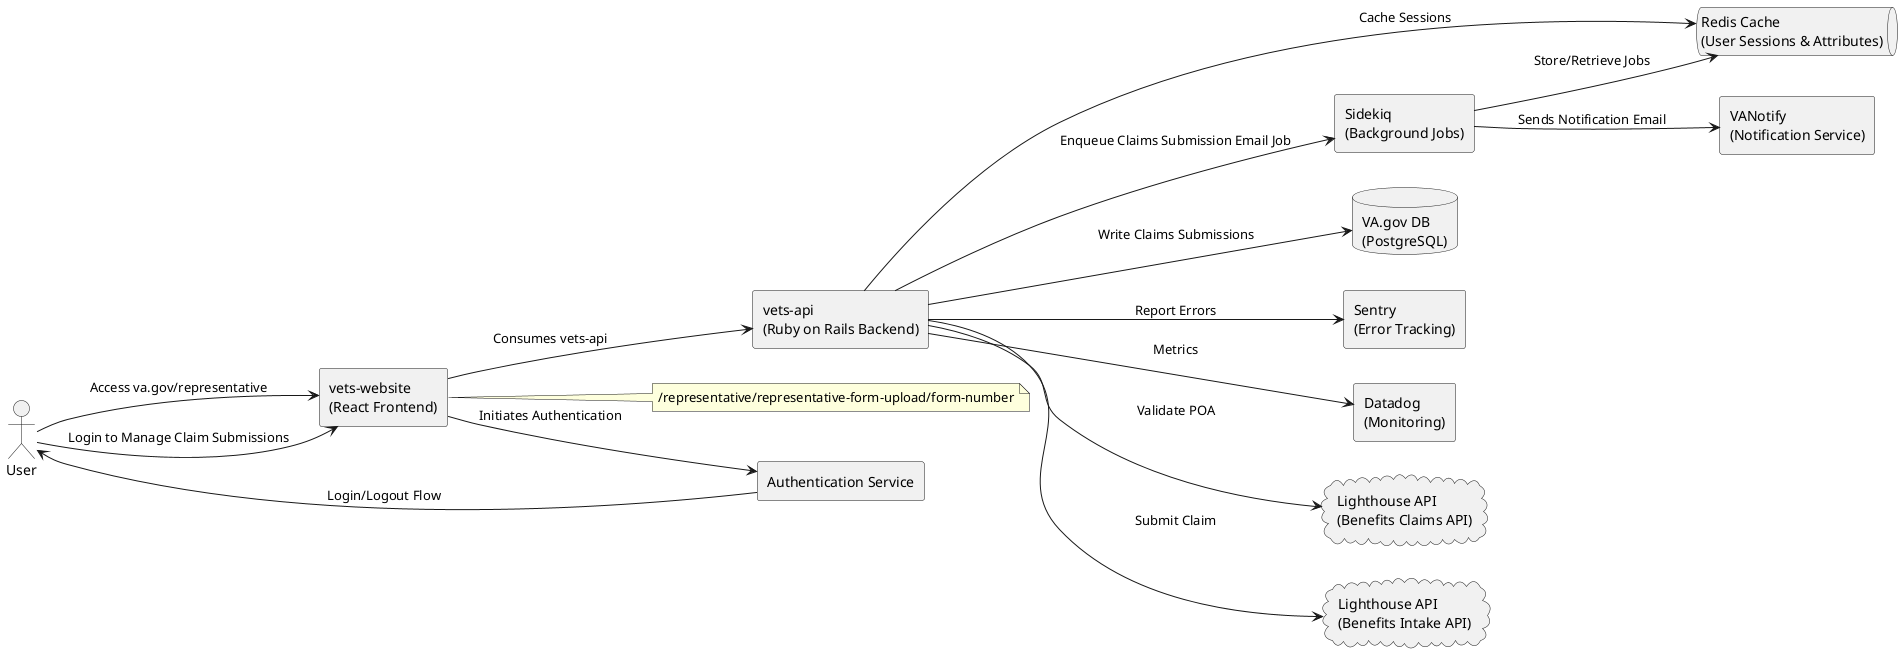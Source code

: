 @startuml
allowmixing
left to right direction

actor User

rectangle "vets-website\n(React Frontend)" as VetsWebsite
rectangle "Authentication Service" as AuthService
rectangle "vets-api\n(Ruby on Rails Backend)" as VetsApi
rectangle "Sidekiq\n(Background Jobs)" as Sidekiq
queue "Redis Cache\n(User Sessions & Attributes)" as RedisCache
database "VA.gov DB\n(PostgreSQL)" as VAGovDB
rectangle "VANotify\n(Notification Service)" as VANotify
rectangle "Sentry\n(Error Tracking)" as Sentry
rectangle "Datadog\n(Monitoring)" as Datadog
cloud "Lighthouse API\n(Benefits Claims API)" as LighthouseAPIClaims
cloud "Lighthouse API\n(Benefits Intake API)" as LighthouseAPIIntake

' --- Basic Flows ---
User --> VetsWebsite : Access va.gov/representative
VetsWebsite --> AuthService : Initiates Authentication
AuthService --> User : Login/Logout Flow
VetsWebsite --> VetsApi : Consumes vets-api

' --- Backend Interactions ---
VetsApi --> RedisCache : Cache Sessions
VetsApi --> VAGovDB : Write Claims Submissions
VetsApi --> LighthouseAPIClaims : Validate POA
VetsApi --> Sentry : Report Errors
VetsApi --> Datadog : Metrics
VetsApi --> LighthouseAPIIntake : Submit Claim
Sidekiq --> RedisCache : Store/Retrieve Jobs

' --- Sidekiq & VANotify ---
VetsApi --> Sidekiq : Enqueue Claims Submission Email Job
Sidekiq --> VANotify : Sends Notification Email

' --- Form Start ---
User --> VetsWebsite : Login to Manage Claim Submissions
note right of VetsWebsite
  /representative/representative-form-upload/form-number
end note

@enduml
